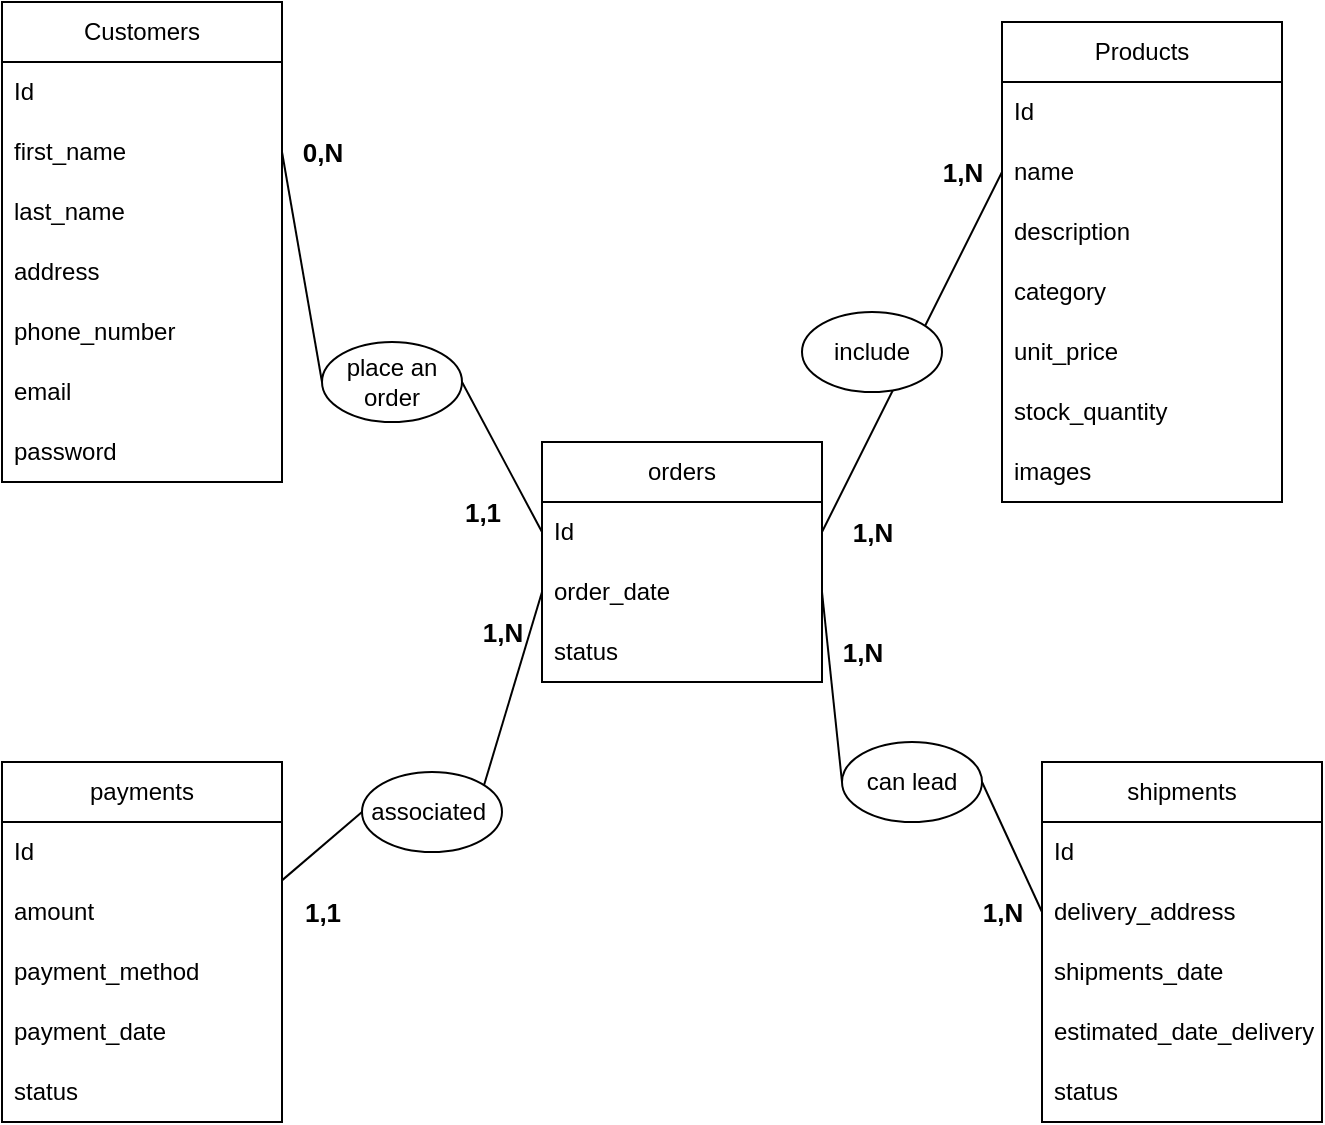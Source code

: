 <mxfile version="25.0.3">
  <diagram name="Page-1" id="2uY3QBvGzhpnInx2WoWS">
    <mxGraphModel dx="993" dy="515" grid="1" gridSize="10" guides="1" tooltips="1" connect="1" arrows="1" fold="1" page="1" pageScale="1" pageWidth="827" pageHeight="1169" math="0" shadow="0">
      <root>
        <mxCell id="0" />
        <mxCell id="1" parent="0" />
        <mxCell id="tnhB7cxjSI3-9PFgXmlL-1" value="Products" style="swimlane;fontStyle=0;childLayout=stackLayout;horizontal=1;startSize=30;horizontalStack=0;resizeParent=1;resizeParentMax=0;resizeLast=0;collapsible=1;marginBottom=0;whiteSpace=wrap;html=1;" vertex="1" parent="1">
          <mxGeometry x="560" y="190" width="140" height="240" as="geometry" />
        </mxCell>
        <mxCell id="tnhB7cxjSI3-9PFgXmlL-2" value="Id" style="text;strokeColor=none;fillColor=none;align=left;verticalAlign=middle;spacingLeft=4;spacingRight=4;overflow=hidden;points=[[0,0.5],[1,0.5]];portConstraint=eastwest;rotatable=0;whiteSpace=wrap;html=1;" vertex="1" parent="tnhB7cxjSI3-9PFgXmlL-1">
          <mxGeometry y="30" width="140" height="30" as="geometry" />
        </mxCell>
        <mxCell id="tnhB7cxjSI3-9PFgXmlL-3" value="name" style="text;strokeColor=none;fillColor=none;align=left;verticalAlign=middle;spacingLeft=4;spacingRight=4;overflow=hidden;points=[[0,0.5],[1,0.5]];portConstraint=eastwest;rotatable=0;whiteSpace=wrap;html=1;" vertex="1" parent="tnhB7cxjSI3-9PFgXmlL-1">
          <mxGeometry y="60" width="140" height="30" as="geometry" />
        </mxCell>
        <mxCell id="tnhB7cxjSI3-9PFgXmlL-4" value="description" style="text;strokeColor=none;fillColor=none;align=left;verticalAlign=middle;spacingLeft=4;spacingRight=4;overflow=hidden;points=[[0,0.5],[1,0.5]];portConstraint=eastwest;rotatable=0;whiteSpace=wrap;html=1;" vertex="1" parent="tnhB7cxjSI3-9PFgXmlL-1">
          <mxGeometry y="90" width="140" height="30" as="geometry" />
        </mxCell>
        <mxCell id="tnhB7cxjSI3-9PFgXmlL-5" value="category" style="text;strokeColor=none;fillColor=none;align=left;verticalAlign=middle;spacingLeft=4;spacingRight=4;overflow=hidden;points=[[0,0.5],[1,0.5]];portConstraint=eastwest;rotatable=0;whiteSpace=wrap;html=1;" vertex="1" parent="tnhB7cxjSI3-9PFgXmlL-1">
          <mxGeometry y="120" width="140" height="30" as="geometry" />
        </mxCell>
        <mxCell id="tnhB7cxjSI3-9PFgXmlL-6" value="unit_price" style="text;strokeColor=none;fillColor=none;align=left;verticalAlign=middle;spacingLeft=4;spacingRight=4;overflow=hidden;points=[[0,0.5],[1,0.5]];portConstraint=eastwest;rotatable=0;whiteSpace=wrap;html=1;" vertex="1" parent="tnhB7cxjSI3-9PFgXmlL-1">
          <mxGeometry y="150" width="140" height="30" as="geometry" />
        </mxCell>
        <mxCell id="tnhB7cxjSI3-9PFgXmlL-7" value="stock_quantity" style="text;strokeColor=none;fillColor=none;align=left;verticalAlign=middle;spacingLeft=4;spacingRight=4;overflow=hidden;points=[[0,0.5],[1,0.5]];portConstraint=eastwest;rotatable=0;whiteSpace=wrap;html=1;" vertex="1" parent="tnhB7cxjSI3-9PFgXmlL-1">
          <mxGeometry y="180" width="140" height="30" as="geometry" />
        </mxCell>
        <mxCell id="tnhB7cxjSI3-9PFgXmlL-8" value="images" style="text;strokeColor=none;fillColor=none;align=left;verticalAlign=middle;spacingLeft=4;spacingRight=4;overflow=hidden;points=[[0,0.5],[1,0.5]];portConstraint=eastwest;rotatable=0;whiteSpace=wrap;html=1;" vertex="1" parent="tnhB7cxjSI3-9PFgXmlL-1">
          <mxGeometry y="210" width="140" height="30" as="geometry" />
        </mxCell>
        <mxCell id="tnhB7cxjSI3-9PFgXmlL-9" value="Customers" style="swimlane;fontStyle=0;childLayout=stackLayout;horizontal=1;startSize=30;horizontalStack=0;resizeParent=1;resizeParentMax=0;resizeLast=0;collapsible=1;marginBottom=0;whiteSpace=wrap;html=1;" vertex="1" parent="1">
          <mxGeometry x="60" y="180" width="140" height="240" as="geometry" />
        </mxCell>
        <mxCell id="tnhB7cxjSI3-9PFgXmlL-10" value="Id" style="text;strokeColor=none;fillColor=none;align=left;verticalAlign=middle;spacingLeft=4;spacingRight=4;overflow=hidden;points=[[0,0.5],[1,0.5]];portConstraint=eastwest;rotatable=0;whiteSpace=wrap;html=1;" vertex="1" parent="tnhB7cxjSI3-9PFgXmlL-9">
          <mxGeometry y="30" width="140" height="30" as="geometry" />
        </mxCell>
        <mxCell id="tnhB7cxjSI3-9PFgXmlL-11" value="first_name" style="text;strokeColor=none;fillColor=none;align=left;verticalAlign=middle;spacingLeft=4;spacingRight=4;overflow=hidden;points=[[0,0.5],[1,0.5]];portConstraint=eastwest;rotatable=0;whiteSpace=wrap;html=1;" vertex="1" parent="tnhB7cxjSI3-9PFgXmlL-9">
          <mxGeometry y="60" width="140" height="30" as="geometry" />
        </mxCell>
        <mxCell id="tnhB7cxjSI3-9PFgXmlL-12" value="last_name" style="text;strokeColor=none;fillColor=none;align=left;verticalAlign=middle;spacingLeft=4;spacingRight=4;overflow=hidden;points=[[0,0.5],[1,0.5]];portConstraint=eastwest;rotatable=0;whiteSpace=wrap;html=1;" vertex="1" parent="tnhB7cxjSI3-9PFgXmlL-9">
          <mxGeometry y="90" width="140" height="30" as="geometry" />
        </mxCell>
        <mxCell id="tnhB7cxjSI3-9PFgXmlL-13" value="address" style="text;strokeColor=none;fillColor=none;align=left;verticalAlign=middle;spacingLeft=4;spacingRight=4;overflow=hidden;points=[[0,0.5],[1,0.5]];portConstraint=eastwest;rotatable=0;whiteSpace=wrap;html=1;" vertex="1" parent="tnhB7cxjSI3-9PFgXmlL-9">
          <mxGeometry y="120" width="140" height="30" as="geometry" />
        </mxCell>
        <mxCell id="tnhB7cxjSI3-9PFgXmlL-14" value="phone_number" style="text;strokeColor=none;fillColor=none;align=left;verticalAlign=middle;spacingLeft=4;spacingRight=4;overflow=hidden;points=[[0,0.5],[1,0.5]];portConstraint=eastwest;rotatable=0;whiteSpace=wrap;html=1;" vertex="1" parent="tnhB7cxjSI3-9PFgXmlL-9">
          <mxGeometry y="150" width="140" height="30" as="geometry" />
        </mxCell>
        <mxCell id="tnhB7cxjSI3-9PFgXmlL-15" value="email" style="text;strokeColor=none;fillColor=none;align=left;verticalAlign=middle;spacingLeft=4;spacingRight=4;overflow=hidden;points=[[0,0.5],[1,0.5]];portConstraint=eastwest;rotatable=0;whiteSpace=wrap;html=1;" vertex="1" parent="tnhB7cxjSI3-9PFgXmlL-9">
          <mxGeometry y="180" width="140" height="30" as="geometry" />
        </mxCell>
        <mxCell id="tnhB7cxjSI3-9PFgXmlL-16" value="password" style="text;strokeColor=none;fillColor=none;align=left;verticalAlign=middle;spacingLeft=4;spacingRight=4;overflow=hidden;points=[[0,0.5],[1,0.5]];portConstraint=eastwest;rotatable=0;whiteSpace=wrap;html=1;" vertex="1" parent="tnhB7cxjSI3-9PFgXmlL-9">
          <mxGeometry y="210" width="140" height="30" as="geometry" />
        </mxCell>
        <mxCell id="tnhB7cxjSI3-9PFgXmlL-20" value="orders" style="swimlane;fontStyle=0;childLayout=stackLayout;horizontal=1;startSize=30;horizontalStack=0;resizeParent=1;resizeParentMax=0;resizeLast=0;collapsible=1;marginBottom=0;whiteSpace=wrap;html=1;" vertex="1" parent="1">
          <mxGeometry x="330" y="400" width="140" height="120" as="geometry" />
        </mxCell>
        <mxCell id="tnhB7cxjSI3-9PFgXmlL-21" value="Id" style="text;strokeColor=none;fillColor=none;align=left;verticalAlign=middle;spacingLeft=4;spacingRight=4;overflow=hidden;points=[[0,0.5],[1,0.5]];portConstraint=eastwest;rotatable=0;whiteSpace=wrap;html=1;" vertex="1" parent="tnhB7cxjSI3-9PFgXmlL-20">
          <mxGeometry y="30" width="140" height="30" as="geometry" />
        </mxCell>
        <mxCell id="tnhB7cxjSI3-9PFgXmlL-23" value="order_date" style="text;strokeColor=none;fillColor=none;align=left;verticalAlign=middle;spacingLeft=4;spacingRight=4;overflow=hidden;points=[[0,0.5],[1,0.5]];portConstraint=eastwest;rotatable=0;whiteSpace=wrap;html=1;" vertex="1" parent="tnhB7cxjSI3-9PFgXmlL-20">
          <mxGeometry y="60" width="140" height="30" as="geometry" />
        </mxCell>
        <mxCell id="tnhB7cxjSI3-9PFgXmlL-22" value="status" style="text;strokeColor=none;fillColor=none;align=left;verticalAlign=middle;spacingLeft=4;spacingRight=4;overflow=hidden;points=[[0,0.5],[1,0.5]];portConstraint=eastwest;rotatable=0;whiteSpace=wrap;html=1;" vertex="1" parent="tnhB7cxjSI3-9PFgXmlL-20">
          <mxGeometry y="90" width="140" height="30" as="geometry" />
        </mxCell>
        <mxCell id="tnhB7cxjSI3-9PFgXmlL-28" value="payments" style="swimlane;fontStyle=0;childLayout=stackLayout;horizontal=1;startSize=30;horizontalStack=0;resizeParent=1;resizeParentMax=0;resizeLast=0;collapsible=1;marginBottom=0;whiteSpace=wrap;html=1;" vertex="1" parent="1">
          <mxGeometry x="60" y="560" width="140" height="180" as="geometry" />
        </mxCell>
        <mxCell id="tnhB7cxjSI3-9PFgXmlL-29" value="Id" style="text;strokeColor=none;fillColor=none;align=left;verticalAlign=middle;spacingLeft=4;spacingRight=4;overflow=hidden;points=[[0,0.5],[1,0.5]];portConstraint=eastwest;rotatable=0;whiteSpace=wrap;html=1;" vertex="1" parent="tnhB7cxjSI3-9PFgXmlL-28">
          <mxGeometry y="30" width="140" height="30" as="geometry" />
        </mxCell>
        <mxCell id="tnhB7cxjSI3-9PFgXmlL-30" value="amount" style="text;strokeColor=none;fillColor=none;align=left;verticalAlign=middle;spacingLeft=4;spacingRight=4;overflow=hidden;points=[[0,0.5],[1,0.5]];portConstraint=eastwest;rotatable=0;whiteSpace=wrap;html=1;" vertex="1" parent="tnhB7cxjSI3-9PFgXmlL-28">
          <mxGeometry y="60" width="140" height="30" as="geometry" />
        </mxCell>
        <mxCell id="tnhB7cxjSI3-9PFgXmlL-31" value="payment_method" style="text;strokeColor=none;fillColor=none;align=left;verticalAlign=middle;spacingLeft=4;spacingRight=4;overflow=hidden;points=[[0,0.5],[1,0.5]];portConstraint=eastwest;rotatable=0;whiteSpace=wrap;html=1;" vertex="1" parent="tnhB7cxjSI3-9PFgXmlL-28">
          <mxGeometry y="90" width="140" height="30" as="geometry" />
        </mxCell>
        <mxCell id="tnhB7cxjSI3-9PFgXmlL-32" value="payment_date" style="text;strokeColor=none;fillColor=none;align=left;verticalAlign=middle;spacingLeft=4;spacingRight=4;overflow=hidden;points=[[0,0.5],[1,0.5]];portConstraint=eastwest;rotatable=0;whiteSpace=wrap;html=1;" vertex="1" parent="tnhB7cxjSI3-9PFgXmlL-28">
          <mxGeometry y="120" width="140" height="30" as="geometry" />
        </mxCell>
        <mxCell id="tnhB7cxjSI3-9PFgXmlL-33" value="status" style="text;strokeColor=none;fillColor=none;align=left;verticalAlign=middle;spacingLeft=4;spacingRight=4;overflow=hidden;points=[[0,0.5],[1,0.5]];portConstraint=eastwest;rotatable=0;whiteSpace=wrap;html=1;" vertex="1" parent="tnhB7cxjSI3-9PFgXmlL-28">
          <mxGeometry y="150" width="140" height="30" as="geometry" />
        </mxCell>
        <mxCell id="tnhB7cxjSI3-9PFgXmlL-36" value="shipments" style="swimlane;fontStyle=0;childLayout=stackLayout;horizontal=1;startSize=30;horizontalStack=0;resizeParent=1;resizeParentMax=0;resizeLast=0;collapsible=1;marginBottom=0;whiteSpace=wrap;html=1;" vertex="1" parent="1">
          <mxGeometry x="580" y="560" width="140" height="180" as="geometry" />
        </mxCell>
        <mxCell id="tnhB7cxjSI3-9PFgXmlL-37" value="Id" style="text;strokeColor=none;fillColor=none;align=left;verticalAlign=middle;spacingLeft=4;spacingRight=4;overflow=hidden;points=[[0,0.5],[1,0.5]];portConstraint=eastwest;rotatable=0;whiteSpace=wrap;html=1;" vertex="1" parent="tnhB7cxjSI3-9PFgXmlL-36">
          <mxGeometry y="30" width="140" height="30" as="geometry" />
        </mxCell>
        <mxCell id="tnhB7cxjSI3-9PFgXmlL-38" value="delivery_address" style="text;strokeColor=none;fillColor=none;align=left;verticalAlign=middle;spacingLeft=4;spacingRight=4;overflow=hidden;points=[[0,0.5],[1,0.5]];portConstraint=eastwest;rotatable=0;whiteSpace=wrap;html=1;" vertex="1" parent="tnhB7cxjSI3-9PFgXmlL-36">
          <mxGeometry y="60" width="140" height="30" as="geometry" />
        </mxCell>
        <mxCell id="tnhB7cxjSI3-9PFgXmlL-39" value="shipments_date" style="text;strokeColor=none;fillColor=none;align=left;verticalAlign=middle;spacingLeft=4;spacingRight=4;overflow=hidden;points=[[0,0.5],[1,0.5]];portConstraint=eastwest;rotatable=0;whiteSpace=wrap;html=1;" vertex="1" parent="tnhB7cxjSI3-9PFgXmlL-36">
          <mxGeometry y="90" width="140" height="30" as="geometry" />
        </mxCell>
        <mxCell id="tnhB7cxjSI3-9PFgXmlL-40" value="estimated_date_delivery" style="text;strokeColor=none;fillColor=none;align=left;verticalAlign=middle;spacingLeft=4;spacingRight=4;overflow=hidden;points=[[0,0.5],[1,0.5]];portConstraint=eastwest;rotatable=0;whiteSpace=wrap;html=1;" vertex="1" parent="tnhB7cxjSI3-9PFgXmlL-36">
          <mxGeometry y="120" width="140" height="30" as="geometry" />
        </mxCell>
        <mxCell id="tnhB7cxjSI3-9PFgXmlL-41" value="status" style="text;strokeColor=none;fillColor=none;align=left;verticalAlign=middle;spacingLeft=4;spacingRight=4;overflow=hidden;points=[[0,0.5],[1,0.5]];portConstraint=eastwest;rotatable=0;whiteSpace=wrap;html=1;" vertex="1" parent="tnhB7cxjSI3-9PFgXmlL-36">
          <mxGeometry y="150" width="140" height="30" as="geometry" />
        </mxCell>
        <mxCell id="tnhB7cxjSI3-9PFgXmlL-44" value="" style="endArrow=none;html=1;rounded=0;exitX=0.857;exitY=0.25;exitDx=0;exitDy=0;exitPerimeter=0;entryX=0;entryY=0.5;entryDx=0;entryDy=0;" edge="1" parent="1" source="tnhB7cxjSI3-9PFgXmlL-49" target="tnhB7cxjSI3-9PFgXmlL-23">
          <mxGeometry width="50" height="50" relative="1" as="geometry">
            <mxPoint x="250" y="600" as="sourcePoint" />
            <mxPoint x="300" y="550" as="targetPoint" />
            <Array as="points" />
          </mxGeometry>
        </mxCell>
        <mxCell id="tnhB7cxjSI3-9PFgXmlL-46" style="edgeStyle=none;rounded=0;orthogonalLoop=1;jettySize=auto;html=1;exitX=1;exitY=0.5;exitDx=0;exitDy=0;endArrow=none;endFill=0;entryX=0;entryY=0.5;entryDx=0;entryDy=0;" edge="1" parent="1" source="tnhB7cxjSI3-9PFgXmlL-51" target="tnhB7cxjSI3-9PFgXmlL-21">
          <mxGeometry relative="1" as="geometry">
            <mxPoint x="320" y="437" as="targetPoint" />
          </mxGeometry>
        </mxCell>
        <mxCell id="tnhB7cxjSI3-9PFgXmlL-47" style="edgeStyle=none;rounded=0;orthogonalLoop=1;jettySize=auto;html=1;entryX=0;entryY=0.5;entryDx=0;entryDy=0;exitX=1;exitY=0.5;exitDx=0;exitDy=0;endArrow=none;endFill=0;" edge="1" parent="1" source="tnhB7cxjSI3-9PFgXmlL-54" target="tnhB7cxjSI3-9PFgXmlL-38">
          <mxGeometry relative="1" as="geometry" />
        </mxCell>
        <mxCell id="tnhB7cxjSI3-9PFgXmlL-48" style="edgeStyle=none;rounded=0;orthogonalLoop=1;jettySize=auto;html=1;exitX=1;exitY=0.5;exitDx=0;exitDy=0;entryX=0;entryY=0.5;entryDx=0;entryDy=0;endArrow=none;endFill=0;" edge="1" parent="1" source="tnhB7cxjSI3-9PFgXmlL-21" target="tnhB7cxjSI3-9PFgXmlL-3">
          <mxGeometry relative="1" as="geometry" />
        </mxCell>
        <mxCell id="tnhB7cxjSI3-9PFgXmlL-50" value="" style="endArrow=none;html=1;rounded=0;exitX=1;exitY=-0.027;exitDx=0;exitDy=0;exitPerimeter=0;entryX=0;entryY=0.5;entryDx=0;entryDy=0;" edge="1" parent="1" source="tnhB7cxjSI3-9PFgXmlL-30" target="tnhB7cxjSI3-9PFgXmlL-49">
          <mxGeometry width="50" height="50" relative="1" as="geometry">
            <mxPoint x="200" y="619" as="sourcePoint" />
            <mxPoint x="310" y="475" as="targetPoint" />
            <Array as="points" />
          </mxGeometry>
        </mxCell>
        <mxCell id="tnhB7cxjSI3-9PFgXmlL-49" value="&lt;p data-pm-slice=&quot;0 0 []&quot;&gt;associated&amp;nbsp;&lt;/p&gt;" style="ellipse;whiteSpace=wrap;html=1;" vertex="1" parent="1">
          <mxGeometry x="240" y="565" width="70" height="40" as="geometry" />
        </mxCell>
        <mxCell id="tnhB7cxjSI3-9PFgXmlL-52" value="" style="edgeStyle=none;rounded=0;orthogonalLoop=1;jettySize=auto;html=1;exitX=1;exitY=0.5;exitDx=0;exitDy=0;endArrow=none;endFill=0;entryX=0;entryY=0.5;entryDx=0;entryDy=0;" edge="1" parent="1" source="tnhB7cxjSI3-9PFgXmlL-11" target="tnhB7cxjSI3-9PFgXmlL-51">
          <mxGeometry relative="1" as="geometry">
            <mxPoint x="200" y="255" as="sourcePoint" />
            <mxPoint x="310" y="445" as="targetPoint" />
          </mxGeometry>
        </mxCell>
        <mxCell id="tnhB7cxjSI3-9PFgXmlL-51" value="place an order" style="ellipse;whiteSpace=wrap;html=1;" vertex="1" parent="1">
          <mxGeometry x="220" y="350" width="70" height="40" as="geometry" />
        </mxCell>
        <mxCell id="tnhB7cxjSI3-9PFgXmlL-53" value="include" style="ellipse;whiteSpace=wrap;html=1;" vertex="1" parent="1">
          <mxGeometry x="460" y="335" width="70" height="40" as="geometry" />
        </mxCell>
        <mxCell id="tnhB7cxjSI3-9PFgXmlL-55" value="" style="edgeStyle=none;rounded=0;orthogonalLoop=1;jettySize=auto;html=1;entryX=0;entryY=0.5;entryDx=0;entryDy=0;exitX=1;exitY=0.5;exitDx=0;exitDy=0;endArrow=none;endFill=0;" edge="1" parent="1" source="tnhB7cxjSI3-9PFgXmlL-23" target="tnhB7cxjSI3-9PFgXmlL-54">
          <mxGeometry relative="1" as="geometry">
            <mxPoint x="450" y="475" as="sourcePoint" />
            <mxPoint x="520" y="635" as="targetPoint" />
          </mxGeometry>
        </mxCell>
        <mxCell id="tnhB7cxjSI3-9PFgXmlL-54" value="can lead" style="ellipse;whiteSpace=wrap;html=1;" vertex="1" parent="1">
          <mxGeometry x="480" y="550" width="70" height="40" as="geometry" />
        </mxCell>
        <mxCell id="tnhB7cxjSI3-9PFgXmlL-56" value="&lt;b&gt;&lt;font style=&quot;font-size: 13px;&quot;&gt;0,N&lt;/font&gt;&lt;/b&gt;" style="text;html=1;align=center;verticalAlign=middle;resizable=0;points=[];autosize=1;strokeColor=none;fillColor=none;" vertex="1" parent="1">
          <mxGeometry x="200" y="240" width="40" height="30" as="geometry" />
        </mxCell>
        <mxCell id="tnhB7cxjSI3-9PFgXmlL-57" value="&lt;b&gt;&lt;font style=&quot;font-size: 13px;&quot;&gt;1,1&lt;/font&gt;&lt;/b&gt;" style="text;html=1;align=center;verticalAlign=middle;resizable=0;points=[];autosize=1;strokeColor=none;fillColor=none;" vertex="1" parent="1">
          <mxGeometry x="280" y="420" width="40" height="30" as="geometry" />
        </mxCell>
        <mxCell id="tnhB7cxjSI3-9PFgXmlL-58" value="&lt;b&gt;&lt;font style=&quot;font-size: 13px;&quot;&gt;1,N&lt;/font&gt;&lt;/b&gt;" style="text;html=1;align=center;verticalAlign=middle;resizable=0;points=[];autosize=1;strokeColor=none;fillColor=none;" vertex="1" parent="1">
          <mxGeometry x="520" y="250" width="40" height="30" as="geometry" />
        </mxCell>
        <mxCell id="tnhB7cxjSI3-9PFgXmlL-59" value="&lt;b&gt;&lt;font style=&quot;font-size: 13px;&quot;&gt;1,N&lt;/font&gt;&lt;/b&gt;" style="text;html=1;align=center;verticalAlign=middle;resizable=0;points=[];autosize=1;strokeColor=none;fillColor=none;" vertex="1" parent="1">
          <mxGeometry x="475" y="430" width="40" height="30" as="geometry" />
        </mxCell>
        <mxCell id="tnhB7cxjSI3-9PFgXmlL-60" value="&lt;b&gt;&lt;font style=&quot;font-size: 13px;&quot;&gt;1,N&lt;/font&gt;&lt;/b&gt;" style="text;html=1;align=center;verticalAlign=middle;resizable=0;points=[];autosize=1;strokeColor=none;fillColor=none;" vertex="1" parent="1">
          <mxGeometry x="470" y="490" width="40" height="30" as="geometry" />
        </mxCell>
        <mxCell id="tnhB7cxjSI3-9PFgXmlL-61" value="&lt;b&gt;&lt;font style=&quot;font-size: 13px;&quot;&gt;1,N&lt;/font&gt;&lt;/b&gt;" style="text;html=1;align=center;verticalAlign=middle;resizable=0;points=[];autosize=1;strokeColor=none;fillColor=none;" vertex="1" parent="1">
          <mxGeometry x="540" y="620" width="40" height="30" as="geometry" />
        </mxCell>
        <mxCell id="tnhB7cxjSI3-9PFgXmlL-62" value="&lt;b&gt;&lt;font style=&quot;font-size: 13px;&quot;&gt;1,N&lt;/font&gt;&lt;/b&gt;" style="text;html=1;align=center;verticalAlign=middle;resizable=0;points=[];autosize=1;strokeColor=none;fillColor=none;" vertex="1" parent="1">
          <mxGeometry x="290" y="480" width="40" height="30" as="geometry" />
        </mxCell>
        <mxCell id="tnhB7cxjSI3-9PFgXmlL-63" value="&lt;b&gt;&lt;font style=&quot;font-size: 13px;&quot;&gt;1,1&lt;/font&gt;&lt;/b&gt;" style="text;html=1;align=center;verticalAlign=middle;resizable=0;points=[];autosize=1;strokeColor=none;fillColor=none;" vertex="1" parent="1">
          <mxGeometry x="200" y="620" width="40" height="30" as="geometry" />
        </mxCell>
      </root>
    </mxGraphModel>
  </diagram>
</mxfile>
